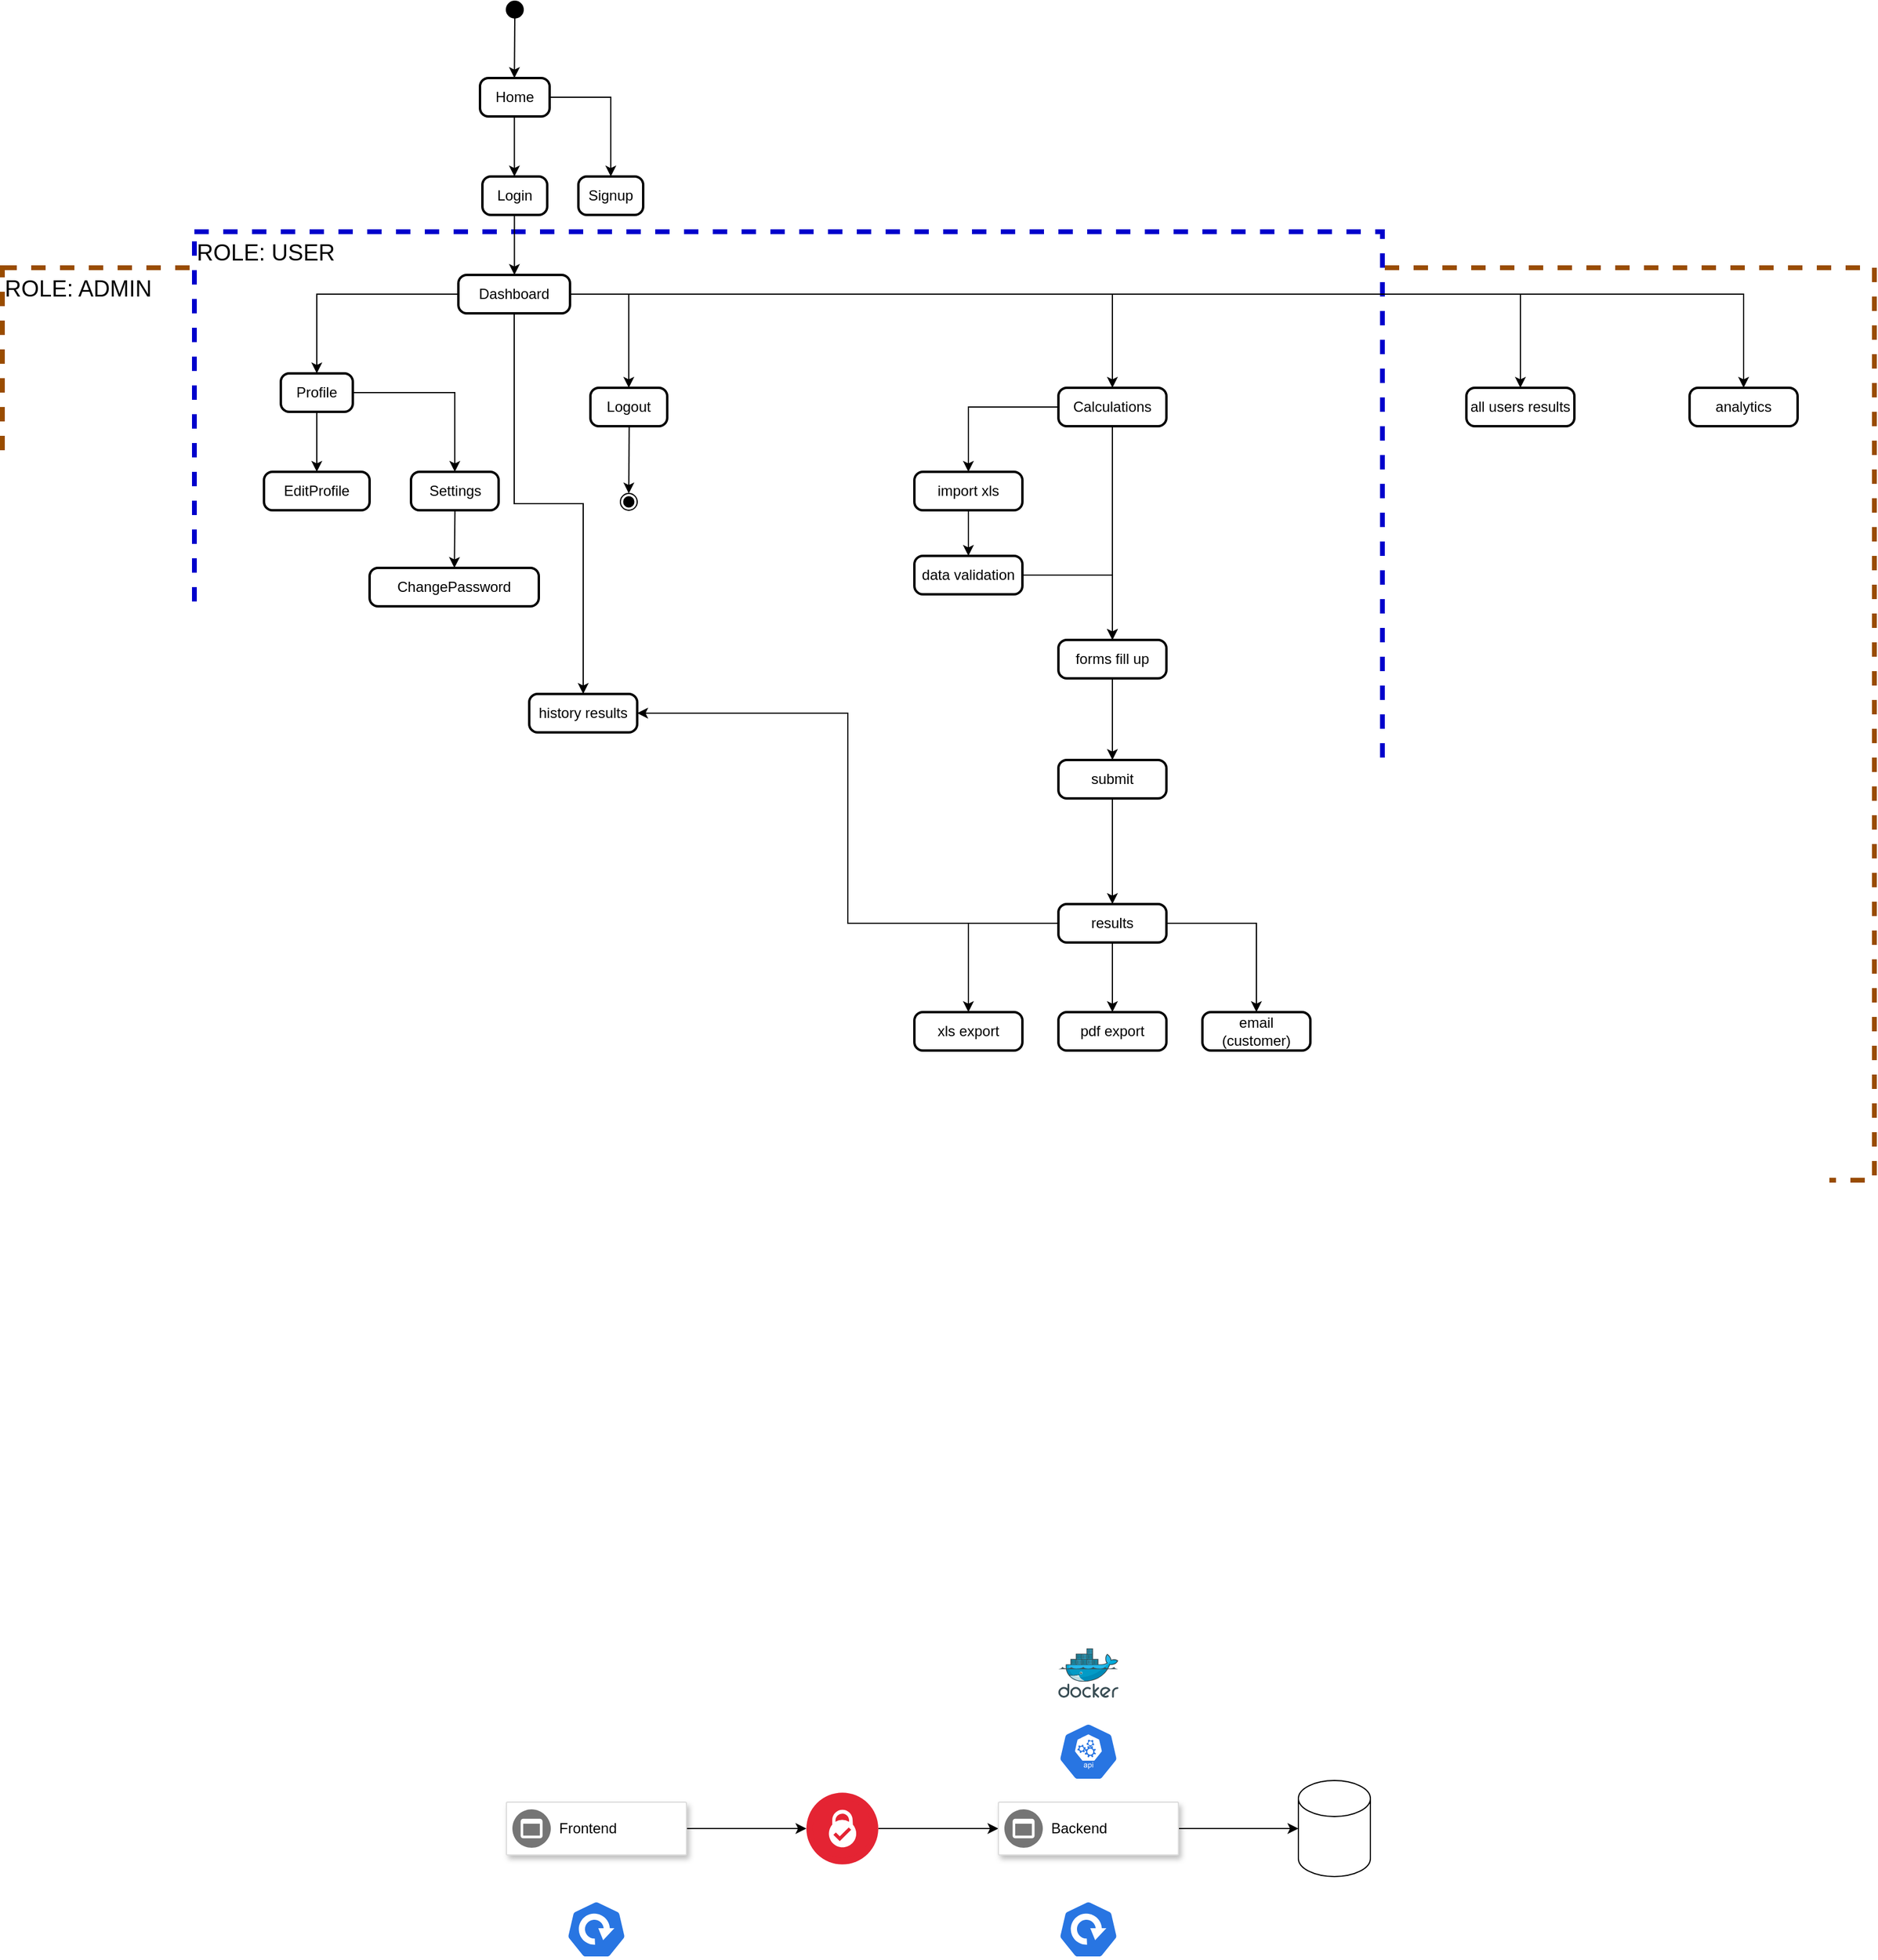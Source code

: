 <mxfile version="21.8.2" type="github">
  <diagram name="Strona-1" id="mIdCkDDE6zFMRoVFmAbo">
    <mxGraphModel dx="1787" dy="532" grid="1" gridSize="10" guides="1" tooltips="1" connect="1" arrows="1" fold="1" page="1" pageScale="1" pageWidth="827" pageHeight="1169" math="0" shadow="0">
      <root>
        <mxCell id="0" />
        <mxCell id="1" parent="0" />
        <mxCell id="8w9hnGz_qErVaokzDsNh-49" value="ROLE: ADMIN" style="rounded=0;whiteSpace=wrap;html=1;align=left;verticalAlign=top;fontSize=19;strokeWidth=4;dashed=1;strokeColor=#994C00;" vertex="1" parent="1">
          <mxGeometry x="-210" y="230" width="1560" height="760" as="geometry" />
        </mxCell>
        <mxCell id="8w9hnGz_qErVaokzDsNh-48" value="ROLE: USER" style="rounded=0;whiteSpace=wrap;html=1;align=left;verticalAlign=top;fontSize=19;dashed=1;strokeWidth=4;strokeColor=#0000CC;" vertex="1" parent="1">
          <mxGeometry x="-50" y="200" width="990" height="760" as="geometry" />
        </mxCell>
        <mxCell id="2" value="" style="ellipse;fillColor=strokeColor;" parent="1" vertex="1">
          <mxGeometry x="210" y="8" width="14" height="14" as="geometry" />
        </mxCell>
        <mxCell id="8w9hnGz_qErVaokzDsNh-21" style="edgeStyle=orthogonalEdgeStyle;rounded=0;orthogonalLoop=1;jettySize=auto;html=1;entryX=0.5;entryY=0;entryDx=0;entryDy=0;" edge="1" parent="1" source="3" target="8w9hnGz_qErVaokzDsNh-20">
          <mxGeometry relative="1" as="geometry" />
        </mxCell>
        <mxCell id="3" value="Home" style="rounded=1;absoluteArcSize=1;arcSize=14;whiteSpace=wrap;strokeWidth=2;" parent="1" vertex="1">
          <mxGeometry x="188" y="72" width="58" height="32" as="geometry" />
        </mxCell>
        <mxCell id="4" value="Login" style="rounded=1;absoluteArcSize=1;arcSize=14;whiteSpace=wrap;strokeWidth=2;" parent="1" vertex="1">
          <mxGeometry x="190" y="154" width="54" height="32" as="geometry" />
        </mxCell>
        <mxCell id="8w9hnGz_qErVaokzDsNh-23" style="edgeStyle=orthogonalEdgeStyle;rounded=0;orthogonalLoop=1;jettySize=auto;html=1;entryX=0.5;entryY=0;entryDx=0;entryDy=0;" edge="1" parent="1" source="5" target="10">
          <mxGeometry relative="1" as="geometry" />
        </mxCell>
        <mxCell id="8w9hnGz_qErVaokzDsNh-24" style="edgeStyle=orthogonalEdgeStyle;rounded=0;orthogonalLoop=1;jettySize=auto;html=1;entryX=0.5;entryY=0;entryDx=0;entryDy=0;" edge="1" parent="1" source="5" target="6">
          <mxGeometry relative="1" as="geometry" />
        </mxCell>
        <mxCell id="8w9hnGz_qErVaokzDsNh-26" style="edgeStyle=orthogonalEdgeStyle;rounded=0;orthogonalLoop=1;jettySize=auto;html=1;entryX=0.5;entryY=0;entryDx=0;entryDy=0;" edge="1" parent="1" source="5" target="8w9hnGz_qErVaokzDsNh-25">
          <mxGeometry relative="1" as="geometry" />
        </mxCell>
        <mxCell id="8w9hnGz_qErVaokzDsNh-47" style="edgeStyle=orthogonalEdgeStyle;rounded=0;orthogonalLoop=1;jettySize=auto;html=1;entryX=0.5;entryY=0;entryDx=0;entryDy=0;" edge="1" parent="1" source="5" target="8w9hnGz_qErVaokzDsNh-45">
          <mxGeometry relative="1" as="geometry" />
        </mxCell>
        <mxCell id="8w9hnGz_qErVaokzDsNh-51" style="edgeStyle=orthogonalEdgeStyle;rounded=0;orthogonalLoop=1;jettySize=auto;html=1;entryX=0.5;entryY=0;entryDx=0;entryDy=0;" edge="1" parent="1" source="5" target="8w9hnGz_qErVaokzDsNh-50">
          <mxGeometry relative="1" as="geometry" />
        </mxCell>
        <mxCell id="8w9hnGz_qErVaokzDsNh-53" style="edgeStyle=orthogonalEdgeStyle;rounded=0;orthogonalLoop=1;jettySize=auto;html=1;entryX=0.5;entryY=0;entryDx=0;entryDy=0;" edge="1" parent="1" source="5" target="8w9hnGz_qErVaokzDsNh-52">
          <mxGeometry relative="1" as="geometry" />
        </mxCell>
        <mxCell id="5" value="Dashboard" style="rounded=1;absoluteArcSize=1;arcSize=14;whiteSpace=wrap;strokeWidth=2;" parent="1" vertex="1">
          <mxGeometry x="170" y="236" width="93" height="32" as="geometry" />
        </mxCell>
        <mxCell id="8w9hnGz_qErVaokzDsNh-22" style="edgeStyle=orthogonalEdgeStyle;rounded=0;orthogonalLoop=1;jettySize=auto;html=1;" edge="1" parent="1" source="6" target="7">
          <mxGeometry relative="1" as="geometry" />
        </mxCell>
        <mxCell id="6" value="Profile" style="rounded=1;absoluteArcSize=1;arcSize=14;whiteSpace=wrap;strokeWidth=2;" parent="1" vertex="1">
          <mxGeometry x="22" y="318" width="60" height="32" as="geometry" />
        </mxCell>
        <mxCell id="7" value="Settings" style="rounded=1;absoluteArcSize=1;arcSize=14;whiteSpace=wrap;strokeWidth=2;" parent="1" vertex="1">
          <mxGeometry x="130.5" y="400" width="73" height="32" as="geometry" />
        </mxCell>
        <mxCell id="8" value="EditProfile" style="rounded=1;absoluteArcSize=1;arcSize=14;whiteSpace=wrap;strokeWidth=2;" parent="1" vertex="1">
          <mxGeometry x="8" y="400" width="88" height="32" as="geometry" />
        </mxCell>
        <mxCell id="9" value="ChangePassword" style="rounded=1;absoluteArcSize=1;arcSize=14;whiteSpace=wrap;strokeWidth=2;" parent="1" vertex="1">
          <mxGeometry x="96" y="480" width="141" height="32" as="geometry" />
        </mxCell>
        <mxCell id="10" value="Logout" style="rounded=1;absoluteArcSize=1;arcSize=14;whiteSpace=wrap;strokeWidth=2;" parent="1" vertex="1">
          <mxGeometry x="280" y="330" width="64" height="32" as="geometry" />
        </mxCell>
        <mxCell id="11" value="" style="ellipse;shape=endState;fillColor=strokeColor;" parent="1" vertex="1">
          <mxGeometry x="305" y="418" width="14" height="14" as="geometry" />
        </mxCell>
        <mxCell id="12" value="" style="curved=1;startArrow=none;;exitX=0.477;exitY=1;entryX=0.494;entryY=0;" parent="1" source="2" target="3" edge="1">
          <mxGeometry relative="1" as="geometry">
            <Array as="points" />
          </mxGeometry>
        </mxCell>
        <mxCell id="13" value="" style="curved=1;startArrow=none;;exitX=0.494;exitY=1;entryX=0.494;entryY=0;" parent="1" source="3" target="4" edge="1">
          <mxGeometry relative="1" as="geometry">
            <Array as="points" />
          </mxGeometry>
        </mxCell>
        <mxCell id="14" value="" style="curved=1;startArrow=none;;exitX=0.494;exitY=1;entryX=0.502;entryY=0;" parent="1" source="4" target="5" edge="1">
          <mxGeometry relative="1" as="geometry">
            <Array as="points" />
          </mxGeometry>
        </mxCell>
        <mxCell id="17" value="" style="curved=1;startArrow=none;;exitX=0.5;exitY=1;entryX=0.5;entryY=0;" parent="1" source="6" target="8" edge="1">
          <mxGeometry relative="1" as="geometry">
            <Array as="points" />
          </mxGeometry>
        </mxCell>
        <mxCell id="18" value="" style="curved=1;startArrow=none;;exitX=0.502;exitY=1;entryX=0.501;entryY=0;" parent="1" source="7" target="9" edge="1">
          <mxGeometry relative="1" as="geometry">
            <Array as="points" />
          </mxGeometry>
        </mxCell>
        <mxCell id="20" value="" style="curved=1;startArrow=none;;exitX=0.505;exitY=1;entryX=0.523;entryY=0;" parent="1" source="10" target="11" edge="1">
          <mxGeometry relative="1" as="geometry">
            <Array as="points" />
          </mxGeometry>
        </mxCell>
        <mxCell id="8w9hnGz_qErVaokzDsNh-20" value="Signup" style="rounded=1;absoluteArcSize=1;arcSize=14;whiteSpace=wrap;strokeWidth=2;" vertex="1" parent="1">
          <mxGeometry x="270" y="154" width="54" height="32" as="geometry" />
        </mxCell>
        <mxCell id="8w9hnGz_qErVaokzDsNh-28" style="edgeStyle=orthogonalEdgeStyle;rounded=0;orthogonalLoop=1;jettySize=auto;html=1;entryX=0.5;entryY=0;entryDx=0;entryDy=0;" edge="1" parent="1" source="8w9hnGz_qErVaokzDsNh-25" target="8w9hnGz_qErVaokzDsNh-27">
          <mxGeometry relative="1" as="geometry" />
        </mxCell>
        <mxCell id="8w9hnGz_qErVaokzDsNh-33" style="edgeStyle=orthogonalEdgeStyle;rounded=0;orthogonalLoop=1;jettySize=auto;html=1;" edge="1" parent="1" source="8w9hnGz_qErVaokzDsNh-25" target="8w9hnGz_qErVaokzDsNh-31">
          <mxGeometry relative="1" as="geometry" />
        </mxCell>
        <mxCell id="8w9hnGz_qErVaokzDsNh-25" value="Calculations" style="rounded=1;absoluteArcSize=1;arcSize=14;whiteSpace=wrap;strokeWidth=2;" vertex="1" parent="1">
          <mxGeometry x="670" y="330" width="90" height="32" as="geometry" />
        </mxCell>
        <mxCell id="8w9hnGz_qErVaokzDsNh-30" style="edgeStyle=orthogonalEdgeStyle;rounded=0;orthogonalLoop=1;jettySize=auto;html=1;entryX=0.5;entryY=0;entryDx=0;entryDy=0;" edge="1" parent="1" source="8w9hnGz_qErVaokzDsNh-27" target="8w9hnGz_qErVaokzDsNh-29">
          <mxGeometry relative="1" as="geometry" />
        </mxCell>
        <mxCell id="8w9hnGz_qErVaokzDsNh-27" value="import xls" style="rounded=1;absoluteArcSize=1;arcSize=14;whiteSpace=wrap;strokeWidth=2;" vertex="1" parent="1">
          <mxGeometry x="550" y="400" width="90" height="32" as="geometry" />
        </mxCell>
        <mxCell id="8w9hnGz_qErVaokzDsNh-32" style="edgeStyle=orthogonalEdgeStyle;rounded=0;orthogonalLoop=1;jettySize=auto;html=1;entryX=0.5;entryY=0;entryDx=0;entryDy=0;" edge="1" parent="1" source="8w9hnGz_qErVaokzDsNh-29" target="8w9hnGz_qErVaokzDsNh-31">
          <mxGeometry relative="1" as="geometry" />
        </mxCell>
        <mxCell id="8w9hnGz_qErVaokzDsNh-29" value="data validation" style="rounded=1;absoluteArcSize=1;arcSize=14;whiteSpace=wrap;strokeWidth=2;" vertex="1" parent="1">
          <mxGeometry x="550" y="470" width="90" height="32" as="geometry" />
        </mxCell>
        <mxCell id="8w9hnGz_qErVaokzDsNh-35" style="edgeStyle=orthogonalEdgeStyle;rounded=0;orthogonalLoop=1;jettySize=auto;html=1;entryX=0.5;entryY=0;entryDx=0;entryDy=0;" edge="1" parent="1" source="8w9hnGz_qErVaokzDsNh-31" target="8w9hnGz_qErVaokzDsNh-34">
          <mxGeometry relative="1" as="geometry" />
        </mxCell>
        <mxCell id="8w9hnGz_qErVaokzDsNh-31" value="forms fill up" style="rounded=1;absoluteArcSize=1;arcSize=14;whiteSpace=wrap;strokeWidth=2;" vertex="1" parent="1">
          <mxGeometry x="670" y="540" width="90" height="32" as="geometry" />
        </mxCell>
        <mxCell id="8w9hnGz_qErVaokzDsNh-37" style="edgeStyle=orthogonalEdgeStyle;rounded=0;orthogonalLoop=1;jettySize=auto;html=1;entryX=0.5;entryY=0;entryDx=0;entryDy=0;" edge="1" parent="1" source="8w9hnGz_qErVaokzDsNh-34" target="8w9hnGz_qErVaokzDsNh-36">
          <mxGeometry relative="1" as="geometry" />
        </mxCell>
        <mxCell id="8w9hnGz_qErVaokzDsNh-34" value="submit" style="rounded=1;absoluteArcSize=1;arcSize=14;whiteSpace=wrap;strokeWidth=2;" vertex="1" parent="1">
          <mxGeometry x="670" y="640" width="90" height="32" as="geometry" />
        </mxCell>
        <mxCell id="8w9hnGz_qErVaokzDsNh-39" style="edgeStyle=orthogonalEdgeStyle;rounded=0;orthogonalLoop=1;jettySize=auto;html=1;entryX=0.5;entryY=0;entryDx=0;entryDy=0;" edge="1" parent="1" source="8w9hnGz_qErVaokzDsNh-36" target="8w9hnGz_qErVaokzDsNh-38">
          <mxGeometry relative="1" as="geometry" />
        </mxCell>
        <mxCell id="8w9hnGz_qErVaokzDsNh-41" style="edgeStyle=orthogonalEdgeStyle;rounded=0;orthogonalLoop=1;jettySize=auto;html=1;entryX=0.5;entryY=0;entryDx=0;entryDy=0;" edge="1" parent="1" source="8w9hnGz_qErVaokzDsNh-36" target="8w9hnGz_qErVaokzDsNh-40">
          <mxGeometry relative="1" as="geometry" />
        </mxCell>
        <mxCell id="8w9hnGz_qErVaokzDsNh-43" style="edgeStyle=orthogonalEdgeStyle;rounded=0;orthogonalLoop=1;jettySize=auto;html=1;" edge="1" parent="1" source="8w9hnGz_qErVaokzDsNh-36" target="8w9hnGz_qErVaokzDsNh-42">
          <mxGeometry relative="1" as="geometry" />
        </mxCell>
        <mxCell id="8w9hnGz_qErVaokzDsNh-46" style="edgeStyle=orthogonalEdgeStyle;rounded=0;orthogonalLoop=1;jettySize=auto;html=1;entryX=1;entryY=0.5;entryDx=0;entryDy=0;" edge="1" parent="1" source="8w9hnGz_qErVaokzDsNh-36" target="8w9hnGz_qErVaokzDsNh-45">
          <mxGeometry relative="1" as="geometry" />
        </mxCell>
        <mxCell id="8w9hnGz_qErVaokzDsNh-36" value="results" style="rounded=1;absoluteArcSize=1;arcSize=14;whiteSpace=wrap;strokeWidth=2;" vertex="1" parent="1">
          <mxGeometry x="670" y="760" width="90" height="32" as="geometry" />
        </mxCell>
        <mxCell id="8w9hnGz_qErVaokzDsNh-38" value="xls export" style="rounded=1;absoluteArcSize=1;arcSize=14;whiteSpace=wrap;strokeWidth=2;" vertex="1" parent="1">
          <mxGeometry x="550" y="850" width="90" height="32" as="geometry" />
        </mxCell>
        <mxCell id="8w9hnGz_qErVaokzDsNh-40" value="pdf export" style="rounded=1;absoluteArcSize=1;arcSize=14;whiteSpace=wrap;strokeWidth=2;" vertex="1" parent="1">
          <mxGeometry x="670" y="850" width="90" height="32" as="geometry" />
        </mxCell>
        <mxCell id="8w9hnGz_qErVaokzDsNh-42" value="email (customer)" style="rounded=1;absoluteArcSize=1;arcSize=14;whiteSpace=wrap;strokeWidth=2;" vertex="1" parent="1">
          <mxGeometry x="790" y="850" width="90" height="32" as="geometry" />
        </mxCell>
        <mxCell id="8w9hnGz_qErVaokzDsNh-45" value="history results" style="rounded=1;absoluteArcSize=1;arcSize=14;whiteSpace=wrap;strokeWidth=2;" vertex="1" parent="1">
          <mxGeometry x="229" y="585" width="90" height="32" as="geometry" />
        </mxCell>
        <mxCell id="8w9hnGz_qErVaokzDsNh-50" value="all users results" style="rounded=1;absoluteArcSize=1;arcSize=14;whiteSpace=wrap;strokeWidth=2;" vertex="1" parent="1">
          <mxGeometry x="1010" y="330" width="90" height="32" as="geometry" />
        </mxCell>
        <mxCell id="8w9hnGz_qErVaokzDsNh-52" value="analytics" style="rounded=1;absoluteArcSize=1;arcSize=14;whiteSpace=wrap;strokeWidth=2;" vertex="1" parent="1">
          <mxGeometry x="1196" y="330" width="90" height="32" as="geometry" />
        </mxCell>
        <mxCell id="8w9hnGz_qErVaokzDsNh-54" value="" style="shape=cylinder3;whiteSpace=wrap;html=1;boundedLbl=1;backgroundOutline=1;size=15;" vertex="1" parent="1">
          <mxGeometry x="870" y="1490" width="60" height="80" as="geometry" />
        </mxCell>
        <mxCell id="8w9hnGz_qErVaokzDsNh-62" value="" style="edgeStyle=orthogonalEdgeStyle;rounded=0;orthogonalLoop=1;jettySize=auto;html=1;" edge="1" parent="1" source="8w9hnGz_qErVaokzDsNh-55" target="8w9hnGz_qErVaokzDsNh-59">
          <mxGeometry relative="1" as="geometry">
            <Array as="points">
              <mxPoint x="620" y="1530" />
              <mxPoint x="620" y="1530" />
            </Array>
          </mxGeometry>
        </mxCell>
        <mxCell id="8w9hnGz_qErVaokzDsNh-55" value="" style="image;aspect=fixed;perimeter=ellipsePerimeter;html=1;align=center;shadow=0;dashed=0;fontColor=#4277BB;labelBackgroundColor=default;fontSize=12;spacingTop=3;image=img/lib/ibm/blockchain/certificate_authority.svg;" vertex="1" parent="1">
          <mxGeometry x="460" y="1500" width="60" height="60" as="geometry" />
        </mxCell>
        <mxCell id="8w9hnGz_qErVaokzDsNh-58" style="edgeStyle=orthogonalEdgeStyle;rounded=0;orthogonalLoop=1;jettySize=auto;html=1;entryX=0;entryY=0.5;entryDx=0;entryDy=0;" edge="1" parent="1" source="8w9hnGz_qErVaokzDsNh-56" target="8w9hnGz_qErVaokzDsNh-55">
          <mxGeometry relative="1" as="geometry" />
        </mxCell>
        <mxCell id="8w9hnGz_qErVaokzDsNh-56" value="" style="strokeColor=#dddddd;shadow=1;strokeWidth=1;rounded=1;absoluteArcSize=1;arcSize=2;" vertex="1" parent="1">
          <mxGeometry x="210" y="1508" width="150" height="44" as="geometry" />
        </mxCell>
        <mxCell id="8w9hnGz_qErVaokzDsNh-57" value="Frontend" style="sketch=0;dashed=0;connectable=0;html=1;fillColor=#757575;strokeColor=none;shape=mxgraph.gcp2.frontend_platform_services;part=1;labelPosition=right;verticalLabelPosition=middle;align=left;verticalAlign=middle;spacingLeft=5;fontSize=12;" vertex="1" parent="8w9hnGz_qErVaokzDsNh-56">
          <mxGeometry y="0.5" width="32" height="32" relative="1" as="geometry">
            <mxPoint x="5" y="-16" as="offset" />
          </mxGeometry>
        </mxCell>
        <mxCell id="8w9hnGz_qErVaokzDsNh-61" value="" style="edgeStyle=orthogonalEdgeStyle;rounded=0;orthogonalLoop=1;jettySize=auto;html=1;" edge="1" parent="1" source="8w9hnGz_qErVaokzDsNh-59" target="8w9hnGz_qErVaokzDsNh-54">
          <mxGeometry relative="1" as="geometry">
            <Array as="points">
              <mxPoint x="800" y="1530" />
              <mxPoint x="800" y="1530" />
            </Array>
          </mxGeometry>
        </mxCell>
        <mxCell id="8w9hnGz_qErVaokzDsNh-59" value="" style="strokeColor=#dddddd;shadow=1;strokeWidth=1;rounded=1;absoluteArcSize=1;arcSize=2;" vertex="1" parent="1">
          <mxGeometry x="620" y="1508" width="150" height="44" as="geometry" />
        </mxCell>
        <mxCell id="8w9hnGz_qErVaokzDsNh-60" value="Backend" style="sketch=0;dashed=0;connectable=0;html=1;fillColor=#757575;strokeColor=none;shape=mxgraph.gcp2.frontend_platform_services;part=1;labelPosition=right;verticalLabelPosition=middle;align=left;verticalAlign=middle;spacingLeft=5;fontSize=12;" vertex="1" parent="8w9hnGz_qErVaokzDsNh-59">
          <mxGeometry y="0.5" width="32" height="32" relative="1" as="geometry">
            <mxPoint x="5" y="-16" as="offset" />
          </mxGeometry>
        </mxCell>
        <mxCell id="8w9hnGz_qErVaokzDsNh-64" value="" style="image;sketch=0;aspect=fixed;html=1;points=[];align=center;fontSize=12;image=img/lib/mscae/Docker.svg;" vertex="1" parent="1">
          <mxGeometry x="670" y="1380" width="50" height="41" as="geometry" />
        </mxCell>
        <mxCell id="8w9hnGz_qErVaokzDsNh-65" value="" style="sketch=0;html=1;dashed=0;whitespace=wrap;fillColor=#2875E2;strokeColor=#ffffff;points=[[0.005,0.63,0],[0.1,0.2,0],[0.9,0.2,0],[0.5,0,0],[0.995,0.63,0],[0.72,0.99,0],[0.5,1,0],[0.28,0.99,0]];verticalLabelPosition=bottom;align=center;verticalAlign=top;shape=mxgraph.kubernetes.icon;prIcon=api" vertex="1" parent="1">
          <mxGeometry x="670" y="1442" width="50" height="48" as="geometry" />
        </mxCell>
        <mxCell id="8w9hnGz_qErVaokzDsNh-66" value="" style="sketch=0;html=1;dashed=0;whitespace=wrap;fillColor=#2875E2;strokeColor=#ffffff;points=[[0.005,0.63,0],[0.1,0.2,0],[0.9,0.2,0],[0.5,0,0],[0.995,0.63,0],[0.72,0.99,0],[0.5,1,0],[0.28,0.99,0]];verticalLabelPosition=bottom;align=center;verticalAlign=top;shape=mxgraph.kubernetes.icon;prIcon=deploy" vertex="1" parent="1">
          <mxGeometry x="260" y="1590" width="50" height="48" as="geometry" />
        </mxCell>
        <mxCell id="8w9hnGz_qErVaokzDsNh-67" value="" style="sketch=0;html=1;dashed=0;whitespace=wrap;fillColor=#2875E2;strokeColor=#ffffff;points=[[0.005,0.63,0],[0.1,0.2,0],[0.9,0.2,0],[0.5,0,0],[0.995,0.63,0],[0.72,0.99,0],[0.5,1,0],[0.28,0.99,0]];verticalLabelPosition=bottom;align=center;verticalAlign=top;shape=mxgraph.kubernetes.icon;prIcon=deploy" vertex="1" parent="1">
          <mxGeometry x="670" y="1590" width="50" height="48" as="geometry" />
        </mxCell>
      </root>
    </mxGraphModel>
  </diagram>
</mxfile>
